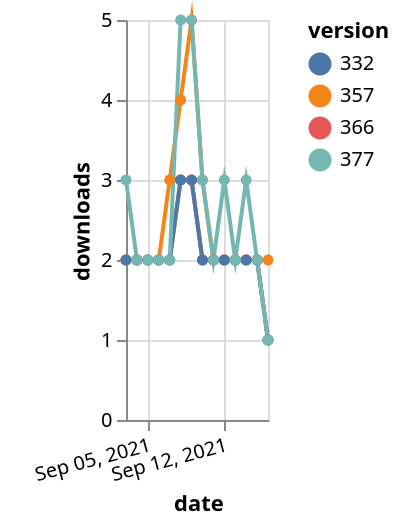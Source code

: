 {"$schema": "https://vega.github.io/schema/vega-lite/v5.json", "description": "A simple bar chart with embedded data.", "data": {"values": [{"date": "2021-09-03", "total": 2349, "delta": 2, "version": "366"}, {"date": "2021-09-04", "total": 2351, "delta": 2, "version": "366"}, {"date": "2021-09-05", "total": 2353, "delta": 2, "version": "366"}, {"date": "2021-09-06", "total": 2355, "delta": 2, "version": "366"}, {"date": "2021-09-07", "total": 2357, "delta": 2, "version": "366"}, {"date": "2021-09-08", "total": 2360, "delta": 3, "version": "366"}, {"date": "2021-09-09", "total": 2363, "delta": 3, "version": "366"}, {"date": "2021-09-10", "total": 2365, "delta": 2, "version": "366"}, {"date": "2021-09-11", "total": 2367, "delta": 2, "version": "366"}, {"date": "2021-09-12", "total": 2369, "delta": 2, "version": "366"}, {"date": "2021-09-13", "total": 2371, "delta": 2, "version": "366"}, {"date": "2021-09-14", "total": 2373, "delta": 2, "version": "366"}, {"date": "2021-09-15", "total": 2375, "delta": 2, "version": "366"}, {"date": "2021-09-16", "total": 2376, "delta": 1, "version": "366"}, {"date": "2021-09-03", "total": 2917, "delta": 2, "version": "357"}, {"date": "2021-09-04", "total": 2919, "delta": 2, "version": "357"}, {"date": "2021-09-05", "total": 2921, "delta": 2, "version": "357"}, {"date": "2021-09-06", "total": 2923, "delta": 2, "version": "357"}, {"date": "2021-09-07", "total": 2926, "delta": 3, "version": "357"}, {"date": "2021-09-08", "total": 2930, "delta": 4, "version": "357"}, {"date": "2021-09-09", "total": 2935, "delta": 5, "version": "357"}, {"date": "2021-09-10", "total": 2938, "delta": 3, "version": "357"}, {"date": "2021-09-11", "total": 2940, "delta": 2, "version": "357"}, {"date": "2021-09-12", "total": 2942, "delta": 2, "version": "357"}, {"date": "2021-09-13", "total": 2944, "delta": 2, "version": "357"}, {"date": "2021-09-14", "total": 2946, "delta": 2, "version": "357"}, {"date": "2021-09-15", "total": 2948, "delta": 2, "version": "357"}, {"date": "2021-09-16", "total": 2950, "delta": 2, "version": "357"}, {"date": "2021-09-03", "total": 2800, "delta": 2, "version": "332"}, {"date": "2021-09-04", "total": 2802, "delta": 2, "version": "332"}, {"date": "2021-09-05", "total": 2804, "delta": 2, "version": "332"}, {"date": "2021-09-06", "total": 2806, "delta": 2, "version": "332"}, {"date": "2021-09-07", "total": 2808, "delta": 2, "version": "332"}, {"date": "2021-09-08", "total": 2811, "delta": 3, "version": "332"}, {"date": "2021-09-09", "total": 2814, "delta": 3, "version": "332"}, {"date": "2021-09-10", "total": 2816, "delta": 2, "version": "332"}, {"date": "2021-09-11", "total": 2818, "delta": 2, "version": "332"}, {"date": "2021-09-12", "total": 2820, "delta": 2, "version": "332"}, {"date": "2021-09-13", "total": 2822, "delta": 2, "version": "332"}, {"date": "2021-09-14", "total": 2824, "delta": 2, "version": "332"}, {"date": "2021-09-15", "total": 2826, "delta": 2, "version": "332"}, {"date": "2021-09-16", "total": 2827, "delta": 1, "version": "332"}, {"date": "2021-09-03", "total": 2146, "delta": 3, "version": "377"}, {"date": "2021-09-04", "total": 2148, "delta": 2, "version": "377"}, {"date": "2021-09-05", "total": 2150, "delta": 2, "version": "377"}, {"date": "2021-09-06", "total": 2152, "delta": 2, "version": "377"}, {"date": "2021-09-07", "total": 2154, "delta": 2, "version": "377"}, {"date": "2021-09-08", "total": 2159, "delta": 5, "version": "377"}, {"date": "2021-09-09", "total": 2164, "delta": 5, "version": "377"}, {"date": "2021-09-10", "total": 2167, "delta": 3, "version": "377"}, {"date": "2021-09-11", "total": 2169, "delta": 2, "version": "377"}, {"date": "2021-09-12", "total": 2172, "delta": 3, "version": "377"}, {"date": "2021-09-13", "total": 2174, "delta": 2, "version": "377"}, {"date": "2021-09-14", "total": 2177, "delta": 3, "version": "377"}, {"date": "2021-09-15", "total": 2179, "delta": 2, "version": "377"}, {"date": "2021-09-16", "total": 2180, "delta": 1, "version": "377"}]}, "width": "container", "mark": {"type": "line", "point": {"filled": true}}, "encoding": {"x": {"field": "date", "type": "temporal", "timeUnit": "yearmonthdate", "title": "date", "axis": {"labelAngle": -15}}, "y": {"field": "delta", "type": "quantitative", "title": "downloads"}, "color": {"field": "version", "type": "nominal"}, "tooltip": {"field": "delta"}}}